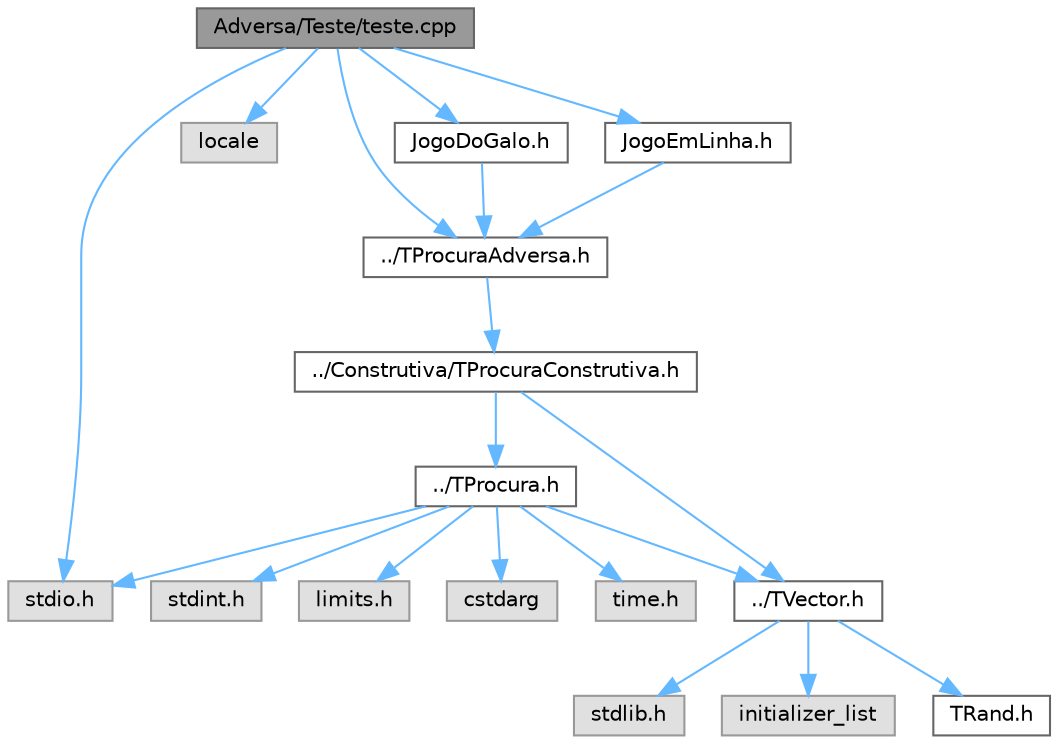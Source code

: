 digraph "Adversa/Teste/teste.cpp"
{
 // LATEX_PDF_SIZE
  bgcolor="transparent";
  edge [fontname=Helvetica,fontsize=10,labelfontname=Helvetica,labelfontsize=10];
  node [fontname=Helvetica,fontsize=10,shape=box,height=0.2,width=0.4];
  Node1 [id="Node000001",label="Adversa/Teste/teste.cpp",height=0.2,width=0.4,color="gray40", fillcolor="grey60", style="filled", fontcolor="black",tooltip=" "];
  Node1 -> Node2 [id="edge20_Node000001_Node000002",color="steelblue1",style="solid",tooltip=" "];
  Node2 [id="Node000002",label="stdio.h",height=0.2,width=0.4,color="grey60", fillcolor="#E0E0E0", style="filled",tooltip=" "];
  Node1 -> Node3 [id="edge21_Node000001_Node000003",color="steelblue1",style="solid",tooltip=" "];
  Node3 [id="Node000003",label="locale",height=0.2,width=0.4,color="grey60", fillcolor="#E0E0E0", style="filled",tooltip=" "];
  Node1 -> Node4 [id="edge22_Node000001_Node000004",color="steelblue1",style="solid",tooltip=" "];
  Node4 [id="Node000004",label="../TProcuraAdversa.h",height=0.2,width=0.4,color="grey40", fillcolor="white", style="filled",URL="$TProcuraAdversa_8h.html",tooltip=" "];
  Node4 -> Node5 [id="edge23_Node000004_Node000005",color="steelblue1",style="solid",tooltip=" "];
  Node5 [id="Node000005",label="../Construtiva/TProcuraConstrutiva.h",height=0.2,width=0.4,color="grey40", fillcolor="white", style="filled",URL="$TProcuraConstrutiva_8h.html",tooltip=" "];
  Node5 -> Node6 [id="edge24_Node000005_Node000006",color="steelblue1",style="solid",tooltip=" "];
  Node6 [id="Node000006",label="../TVector.h",height=0.2,width=0.4,color="grey40", fillcolor="white", style="filled",URL="$TVector_8h.html",tooltip="Vetor dinâmico genérico com operações de pilha, conjuntos e algoritmos úteis."];
  Node6 -> Node7 [id="edge25_Node000006_Node000007",color="steelblue1",style="solid",tooltip=" "];
  Node7 [id="Node000007",label="stdlib.h",height=0.2,width=0.4,color="grey60", fillcolor="#E0E0E0", style="filled",tooltip=" "];
  Node6 -> Node8 [id="edge26_Node000006_Node000008",color="steelblue1",style="solid",tooltip=" "];
  Node8 [id="Node000008",label="initializer_list",height=0.2,width=0.4,color="grey60", fillcolor="#E0E0E0", style="filled",tooltip=" "];
  Node6 -> Node9 [id="edge27_Node000006_Node000009",color="steelblue1",style="solid",tooltip=" "];
  Node9 [id="Node000009",label="TRand.h",height=0.2,width=0.4,color="grey40", fillcolor="white", style="filled",URL="$TRand_8h.html",tooltip="Interface para geração de números aleatórios independentes do sistema operativo."];
  Node5 -> Node10 [id="edge28_Node000005_Node000010",color="steelblue1",style="solid",tooltip=" "];
  Node10 [id="Node000010",label="../TProcura.h",height=0.2,width=0.4,color="grey40", fillcolor="white", style="filled",URL="$TProcura_8h.html",tooltip=" "];
  Node10 -> Node6 [id="edge29_Node000010_Node000006",color="steelblue1",style="solid",tooltip=" "];
  Node10 -> Node11 [id="edge30_Node000010_Node000011",color="steelblue1",style="solid",tooltip=" "];
  Node11 [id="Node000011",label="time.h",height=0.2,width=0.4,color="grey60", fillcolor="#E0E0E0", style="filled",tooltip=" "];
  Node10 -> Node12 [id="edge31_Node000010_Node000012",color="steelblue1",style="solid",tooltip=" "];
  Node12 [id="Node000012",label="stdint.h",height=0.2,width=0.4,color="grey60", fillcolor="#E0E0E0", style="filled",tooltip=" "];
  Node10 -> Node13 [id="edge32_Node000010_Node000013",color="steelblue1",style="solid",tooltip=" "];
  Node13 [id="Node000013",label="limits.h",height=0.2,width=0.4,color="grey60", fillcolor="#E0E0E0", style="filled",tooltip=" "];
  Node10 -> Node2 [id="edge33_Node000010_Node000002",color="steelblue1",style="solid",tooltip=" "];
  Node10 -> Node14 [id="edge34_Node000010_Node000014",color="steelblue1",style="solid",tooltip=" "];
  Node14 [id="Node000014",label="cstdarg",height=0.2,width=0.4,color="grey60", fillcolor="#E0E0E0", style="filled",tooltip=" "];
  Node1 -> Node15 [id="edge35_Node000001_Node000015",color="steelblue1",style="solid",tooltip=" "];
  Node15 [id="Node000015",label="JogoDoGalo.h",height=0.2,width=0.4,color="grey40", fillcolor="white", style="filled",URL="$JogoDoGalo_8h.html",tooltip=" "];
  Node15 -> Node4 [id="edge36_Node000015_Node000004",color="steelblue1",style="solid",tooltip=" "];
  Node1 -> Node16 [id="edge37_Node000001_Node000016",color="steelblue1",style="solid",tooltip=" "];
  Node16 [id="Node000016",label="JogoEmLinha.h",height=0.2,width=0.4,color="grey40", fillcolor="white", style="filled",URL="$JogoEmLinha_8h.html",tooltip=" "];
  Node16 -> Node4 [id="edge38_Node000016_Node000004",color="steelblue1",style="solid",tooltip=" "];
}
